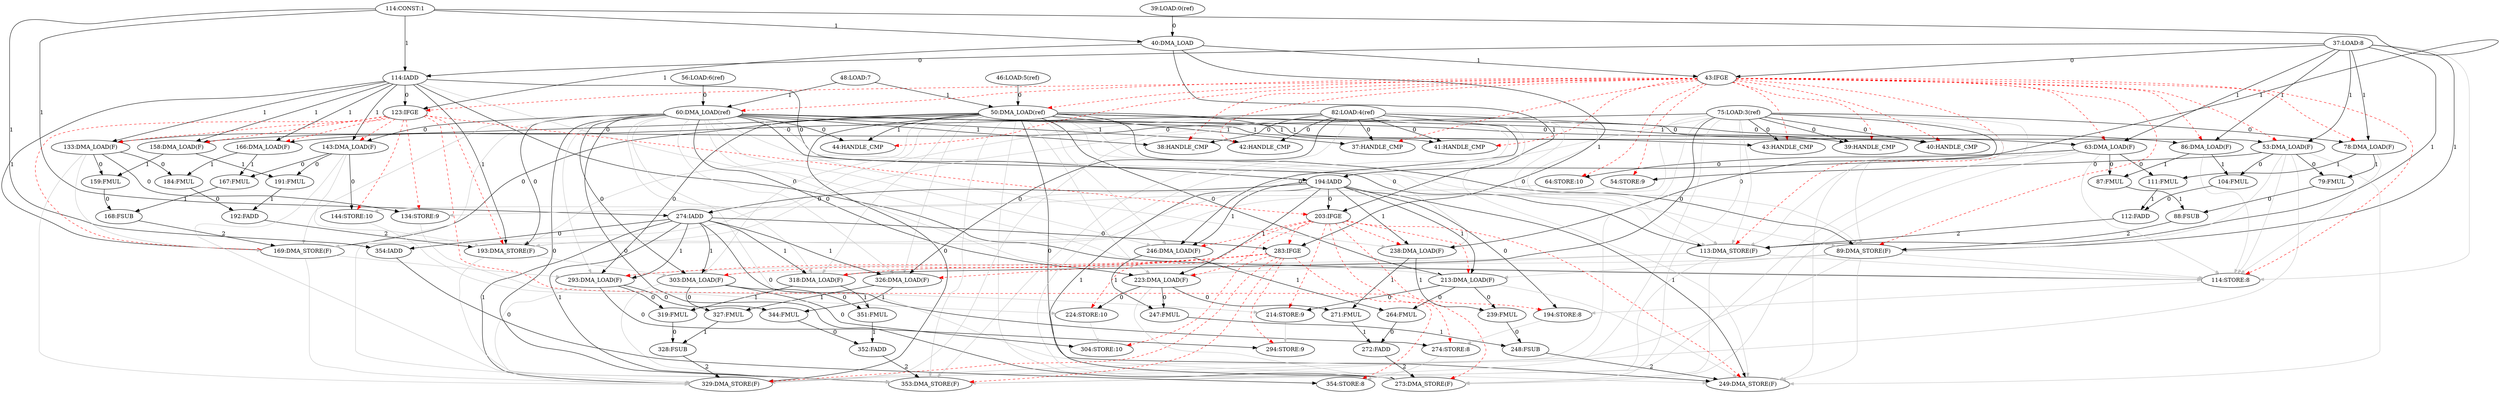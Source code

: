 digraph depgraph {
"114:IADD" -> "114:STORE:8"[label=0];
"37:LOAD:8" -> "114:STORE:8"[color=gray];
"43:IFGE" -> "114:STORE:8"[color=red,style=dashed];
"53:DMA_LOAD(F)" -> "114:STORE:8"[color=gray];
"63:DMA_LOAD(F)" -> "114:STORE:8"[color=gray];
"78:DMA_LOAD(F)" -> "114:STORE:8"[color=gray];
"86:DMA_LOAD(F)" -> "114:STORE:8"[color=gray];
"89:DMA_STORE(F)" -> "114:STORE:8"[color=gray];
"113:DMA_STORE(F)" -> "114:STORE:8"[color=gray];
"114:IADD" -> "114:STORE:8"[color=gray];
"37:LOAD:8" -> "43:IFGE"[label=0];
"40:DMA_LOAD" -> "43:IFGE"[label=1];
"50:DMA_LOAD(ref)" -> "53:DMA_LOAD(F)"[label=0];
"37:LOAD:8" -> "53:DMA_LOAD(F)"[label=1];
"43:IFGE" -> "53:DMA_LOAD(F)"[color=red,style=dashed];
"60:DMA_LOAD(ref)" -> "63:DMA_LOAD(F)"[label=0];
"37:LOAD:8" -> "63:DMA_LOAD(F)"[label=1];
"43:IFGE" -> "63:DMA_LOAD(F)"[color=red,style=dashed];
"75:LOAD:3(ref)" -> "78:DMA_LOAD(F)"[label=0];
"37:LOAD:8" -> "78:DMA_LOAD(F)"[label=1];
"43:IFGE" -> "78:DMA_LOAD(F)"[color=red,style=dashed];
"82:LOAD:4(ref)" -> "86:DMA_LOAD(F)"[label=0];
"37:LOAD:8" -> "86:DMA_LOAD(F)"[label=1];
"43:IFGE" -> "86:DMA_LOAD(F)"[color=red,style=dashed];
"50:DMA_LOAD(ref)" -> "89:DMA_STORE(F)"[label=0];
"37:LOAD:8" -> "89:DMA_STORE(F)"[label=1];
"88:FSUB" -> "89:DMA_STORE(F)"[label=2];
"43:IFGE" -> "89:DMA_STORE(F)"[color=red,style=dashed];
"53:DMA_LOAD(F)" -> "89:DMA_STORE(F)"[color=gray];
"60:DMA_LOAD(ref)" -> "89:DMA_STORE(F)"[color=gray];
"75:LOAD:3(ref)" -> "89:DMA_STORE(F)"[color=gray];
"82:LOAD:4(ref)" -> "89:DMA_STORE(F)"[color=gray];
"60:DMA_LOAD(ref)" -> "113:DMA_STORE(F)"[label=0];
"37:LOAD:8" -> "113:DMA_STORE(F)"[label=1];
"112:FADD" -> "113:DMA_STORE(F)"[label=2];
"43:IFGE" -> "113:DMA_STORE(F)"[color=red,style=dashed];
"50:DMA_LOAD(ref)" -> "113:DMA_STORE(F)"[color=gray];
"63:DMA_LOAD(F)" -> "113:DMA_STORE(F)"[color=gray];
"75:LOAD:3(ref)" -> "113:DMA_STORE(F)"[color=gray];
"82:LOAD:4(ref)" -> "113:DMA_STORE(F)"[color=gray];
"37:LOAD:8" -> "114:IADD"[label=0];
"114:CONST:1" -> "114:IADD"[label=1];
"39:LOAD:0(ref)" -> "40:DMA_LOAD"[label=0];
"114:CONST:1" -> "40:DMA_LOAD"[label=1];
"114:IADD" -> "123:IFGE"[label=0];
"40:DMA_LOAD" -> "123:IFGE"[label=1];
"43:IFGE" -> "123:IFGE"[color=red,style=dashed];
"194:IADD" -> "203:IFGE"[label=0];
"40:DMA_LOAD" -> "203:IFGE"[label=1];
"123:IFGE" -> "203:IFGE"[color=red,style=dashed];
"274:IADD" -> "283:IFGE"[label=0];
"40:DMA_LOAD" -> "283:IFGE"[label=1];
"203:IFGE" -> "283:IFGE"[color=red,style=dashed];
"46:LOAD:5(ref)" -> "50:DMA_LOAD(ref)"[label=0];
"48:LOAD:7" -> "50:DMA_LOAD(ref)"[label=1];
"43:IFGE" -> "50:DMA_LOAD(ref)"[color=red,style=dashed];
"53:DMA_LOAD(F)" -> "54:STORE:9"[label=0];
"43:IFGE" -> "54:STORE:9"[color=red,style=dashed];
"56:LOAD:6(ref)" -> "60:DMA_LOAD(ref)"[label=0];
"48:LOAD:7" -> "60:DMA_LOAD(ref)"[label=1];
"43:IFGE" -> "60:DMA_LOAD(ref)"[color=red,style=dashed];
"63:DMA_LOAD(F)" -> "64:STORE:10"[label=0];
"43:IFGE" -> "64:STORE:10"[color=red,style=dashed];
"60:DMA_LOAD(ref)" -> "193:DMA_STORE(F)"[label=0];
"114:IADD" -> "193:DMA_STORE(F)"[label=1];
"192:FADD" -> "193:DMA_STORE(F)"[label=2];
"50:DMA_LOAD(ref)" -> "193:DMA_STORE(F)"[color=gray];
"75:LOAD:3(ref)" -> "193:DMA_STORE(F)"[color=gray];
"82:LOAD:4(ref)" -> "193:DMA_STORE(F)"[color=gray];
"123:IFGE" -> "193:DMA_STORE(F)"[color=red,style=dashed];
"143:DMA_LOAD(F)" -> "193:DMA_STORE(F)"[color=gray];
"60:DMA_LOAD(ref)" -> "223:DMA_LOAD(F)"[label=0];
"194:IADD" -> "223:DMA_LOAD(F)"[label=1];
"50:DMA_LOAD(ref)" -> "223:DMA_LOAD(F)"[color=gray];
"113:DMA_STORE(F)" -> "223:DMA_LOAD(F)"[color=gray];
"203:IFGE" -> "223:DMA_LOAD(F)"[color=red,style=dashed];
"75:LOAD:3(ref)" -> "238:DMA_LOAD(F)"[label=0];
"194:IADD" -> "238:DMA_LOAD(F)"[label=1];
"50:DMA_LOAD(ref)" -> "238:DMA_LOAD(F)"[color=gray];
"60:DMA_LOAD(ref)" -> "238:DMA_LOAD(F)"[color=gray];
"203:IFGE" -> "238:DMA_LOAD(F)"[color=red,style=dashed];
"82:LOAD:4(ref)" -> "246:DMA_LOAD(F)"[label=0];
"194:IADD" -> "246:DMA_LOAD(F)"[label=1];
"50:DMA_LOAD(ref)" -> "246:DMA_LOAD(F)"[color=gray];
"60:DMA_LOAD(ref)" -> "246:DMA_LOAD(F)"[color=gray];
"203:IFGE" -> "246:DMA_LOAD(F)"[color=red,style=dashed];
"60:DMA_LOAD(ref)" -> "273:DMA_STORE(F)"[label=0];
"194:IADD" -> "273:DMA_STORE(F)"[label=1];
"272:FADD" -> "273:DMA_STORE(F)"[label=2];
"50:DMA_LOAD(ref)" -> "273:DMA_STORE(F)"[color=gray];
"63:DMA_LOAD(F)" -> "273:DMA_STORE(F)"[color=gray];
"75:LOAD:3(ref)" -> "273:DMA_STORE(F)"[color=gray];
"82:LOAD:4(ref)" -> "273:DMA_STORE(F)"[color=gray];
"113:DMA_STORE(F)" -> "273:DMA_STORE(F)"[color=gray];
"203:IFGE" -> "273:DMA_STORE(F)"[color=red,style=dashed];
"223:DMA_LOAD(F)" -> "273:DMA_STORE(F)"[color=gray];
"60:DMA_LOAD(ref)" -> "303:DMA_LOAD(F)"[label=0];
"274:IADD" -> "303:DMA_LOAD(F)"[label=1];
"50:DMA_LOAD(ref)" -> "303:DMA_LOAD(F)"[color=gray];
"113:DMA_STORE(F)" -> "303:DMA_LOAD(F)"[color=gray];
"193:DMA_STORE(F)" -> "303:DMA_LOAD(F)"[color=gray];
"283:IFGE" -> "303:DMA_LOAD(F)"[color=red,style=dashed];
"75:LOAD:3(ref)" -> "318:DMA_LOAD(F)"[label=0];
"274:IADD" -> "318:DMA_LOAD(F)"[label=1];
"50:DMA_LOAD(ref)" -> "318:DMA_LOAD(F)"[color=gray];
"60:DMA_LOAD(ref)" -> "318:DMA_LOAD(F)"[color=gray];
"283:IFGE" -> "318:DMA_LOAD(F)"[color=red,style=dashed];
"82:LOAD:4(ref)" -> "326:DMA_LOAD(F)"[label=0];
"274:IADD" -> "326:DMA_LOAD(F)"[label=1];
"50:DMA_LOAD(ref)" -> "326:DMA_LOAD(F)"[color=gray];
"60:DMA_LOAD(ref)" -> "326:DMA_LOAD(F)"[color=gray];
"283:IFGE" -> "326:DMA_LOAD(F)"[color=red,style=dashed];
"60:DMA_LOAD(ref)" -> "353:DMA_STORE(F)"[label=0];
"274:IADD" -> "353:DMA_STORE(F)"[label=1];
"352:FADD" -> "353:DMA_STORE(F)"[label=2];
"50:DMA_LOAD(ref)" -> "353:DMA_STORE(F)"[color=gray];
"63:DMA_LOAD(F)" -> "353:DMA_STORE(F)"[color=gray];
"75:LOAD:3(ref)" -> "353:DMA_STORE(F)"[color=gray];
"82:LOAD:4(ref)" -> "353:DMA_STORE(F)"[color=gray];
"113:DMA_STORE(F)" -> "353:DMA_STORE(F)"[color=gray];
"143:DMA_LOAD(F)" -> "353:DMA_STORE(F)"[color=gray];
"193:DMA_STORE(F)" -> "353:DMA_STORE(F)"[color=gray];
"283:IFGE" -> "353:DMA_STORE(F)"[color=red,style=dashed];
"303:DMA_LOAD(F)" -> "353:DMA_STORE(F)"[color=gray];
"50:DMA_LOAD(ref)" -> "133:DMA_LOAD(F)"[label=0];
"114:IADD" -> "133:DMA_LOAD(F)"[label=1];
"123:IFGE" -> "133:DMA_LOAD(F)"[color=red,style=dashed];
"50:DMA_LOAD(ref)" -> "169:DMA_STORE(F)"[label=0];
"114:IADD" -> "169:DMA_STORE(F)"[label=1];
"168:FSUB" -> "169:DMA_STORE(F)"[label=2];
"60:DMA_LOAD(ref)" -> "169:DMA_STORE(F)"[color=gray];
"75:LOAD:3(ref)" -> "169:DMA_STORE(F)"[color=gray];
"82:LOAD:4(ref)" -> "169:DMA_STORE(F)"[color=gray];
"123:IFGE" -> "169:DMA_STORE(F)"[color=red,style=dashed];
"133:DMA_LOAD(F)" -> "169:DMA_STORE(F)"[color=gray];
"50:DMA_LOAD(ref)" -> "213:DMA_LOAD(F)"[label=0];
"194:IADD" -> "213:DMA_LOAD(F)"[label=1];
"60:DMA_LOAD(ref)" -> "213:DMA_LOAD(F)"[color=gray];
"89:DMA_STORE(F)" -> "213:DMA_LOAD(F)"[color=gray];
"203:IFGE" -> "213:DMA_LOAD(F)"[color=red,style=dashed];
"50:DMA_LOAD(ref)" -> "249:DMA_STORE(F)"[label=0];
"194:IADD" -> "249:DMA_STORE(F)"[label=1];
"248:FSUB" -> "249:DMA_STORE(F)"[label=2];
"53:DMA_LOAD(F)" -> "249:DMA_STORE(F)"[color=gray];
"60:DMA_LOAD(ref)" -> "249:DMA_STORE(F)"[color=gray];
"75:LOAD:3(ref)" -> "249:DMA_STORE(F)"[color=gray];
"82:LOAD:4(ref)" -> "249:DMA_STORE(F)"[color=gray];
"89:DMA_STORE(F)" -> "249:DMA_STORE(F)"[color=gray];
"203:IFGE" -> "249:DMA_STORE(F)"[color=red,style=dashed];
"213:DMA_LOAD(F)" -> "249:DMA_STORE(F)"[color=gray];
"50:DMA_LOAD(ref)" -> "293:DMA_LOAD(F)"[label=0];
"274:IADD" -> "293:DMA_LOAD(F)"[label=1];
"60:DMA_LOAD(ref)" -> "293:DMA_LOAD(F)"[color=gray];
"89:DMA_STORE(F)" -> "293:DMA_LOAD(F)"[color=gray];
"169:DMA_STORE(F)" -> "293:DMA_LOAD(F)"[color=gray];
"283:IFGE" -> "293:DMA_LOAD(F)"[color=red,style=dashed];
"50:DMA_LOAD(ref)" -> "329:DMA_STORE(F)"[label=0];
"274:IADD" -> "329:DMA_STORE(F)"[label=1];
"328:FSUB" -> "329:DMA_STORE(F)"[label=2];
"53:DMA_LOAD(F)" -> "329:DMA_STORE(F)"[color=gray];
"60:DMA_LOAD(ref)" -> "329:DMA_STORE(F)"[color=gray];
"75:LOAD:3(ref)" -> "329:DMA_STORE(F)"[color=gray];
"82:LOAD:4(ref)" -> "329:DMA_STORE(F)"[color=gray];
"89:DMA_STORE(F)" -> "329:DMA_STORE(F)"[color=gray];
"133:DMA_LOAD(F)" -> "329:DMA_STORE(F)"[color=gray];
"169:DMA_STORE(F)" -> "329:DMA_STORE(F)"[color=gray];
"283:IFGE" -> "329:DMA_STORE(F)"[color=red,style=dashed];
"293:DMA_LOAD(F)" -> "329:DMA_STORE(F)"[color=gray];
"53:DMA_LOAD(F)" -> "79:FMUL"[label=0];
"78:DMA_LOAD(F)" -> "79:FMUL"[label=1];
"53:DMA_LOAD(F)" -> "104:FMUL"[label=0];
"86:DMA_LOAD(F)" -> "104:FMUL"[label=1];
"133:DMA_LOAD(F)" -> "134:STORE:9"[label=0];
"54:STORE:9" -> "134:STORE:9"[color=gray];
"123:IFGE" -> "134:STORE:9"[color=red,style=dashed];
"60:DMA_LOAD(ref)" -> "143:DMA_LOAD(F)"[label=0];
"114:IADD" -> "143:DMA_LOAD(F)"[label=1];
"123:IFGE" -> "143:DMA_LOAD(F)"[color=red,style=dashed];
"63:DMA_LOAD(F)" -> "87:FMUL"[label=0];
"86:DMA_LOAD(F)" -> "87:FMUL"[label=1];
"63:DMA_LOAD(F)" -> "111:FMUL"[label=0];
"78:DMA_LOAD(F)" -> "111:FMUL"[label=1];
"143:DMA_LOAD(F)" -> "144:STORE:10"[label=0];
"64:STORE:10" -> "144:STORE:10"[color=gray];
"123:IFGE" -> "144:STORE:10"[color=red,style=dashed];
"75:LOAD:3(ref)" -> "158:DMA_LOAD(F)"[label=0];
"114:IADD" -> "158:DMA_LOAD(F)"[label=1];
"123:IFGE" -> "158:DMA_LOAD(F)"[color=red,style=dashed];
"79:FMUL" -> "88:FSUB"[label=0];
"87:FMUL" -> "88:FSUB"[label=1];
"82:LOAD:4(ref)" -> "166:DMA_LOAD(F)"[label=0];
"114:IADD" -> "166:DMA_LOAD(F)"[label=1];
"123:IFGE" -> "166:DMA_LOAD(F)"[color=red,style=dashed];
"104:FMUL" -> "112:FADD"[label=0];
"111:FMUL" -> "112:FADD"[label=1];
"114:IADD" -> "194:IADD"[label=0];
"114:CONST:1" -> "194:IADD"[label=1];
"194:IADD" -> "274:IADD"[label=0];
"114:CONST:1" -> "274:IADD"[label=1];
"274:IADD" -> "354:IADD"[label=0];
"114:CONST:1" -> "354:IADD"[label=1];
"194:IADD" -> "194:STORE:8"[label=0];
"114:STORE:8" -> "194:STORE:8"[color=gray];
"123:IFGE" -> "194:STORE:8"[color=red,style=dashed];
"133:DMA_LOAD(F)" -> "159:FMUL"[label=0];
"158:DMA_LOAD(F)" -> "159:FMUL"[label=1];
"133:DMA_LOAD(F)" -> "184:FMUL"[label=0];
"166:DMA_LOAD(F)" -> "184:FMUL"[label=1];
"213:DMA_LOAD(F)" -> "214:STORE:9"[label=0];
"134:STORE:9" -> "214:STORE:9"[color=gray];
"203:IFGE" -> "214:STORE:9"[color=red,style=dashed];
"143:DMA_LOAD(F)" -> "167:FMUL"[label=0];
"166:DMA_LOAD(F)" -> "167:FMUL"[label=1];
"143:DMA_LOAD(F)" -> "191:FMUL"[label=0];
"158:DMA_LOAD(F)" -> "191:FMUL"[label=1];
"223:DMA_LOAD(F)" -> "224:STORE:10"[label=0];
"144:STORE:10" -> "224:STORE:10"[color=gray];
"203:IFGE" -> "224:STORE:10"[color=red,style=dashed];
"159:FMUL" -> "168:FSUB"[label=0];
"167:FMUL" -> "168:FSUB"[label=1];
"184:FMUL" -> "192:FADD"[label=0];
"191:FMUL" -> "192:FADD"[label=1];
"274:IADD" -> "274:STORE:8"[label=0];
"194:STORE:8" -> "274:STORE:8"[color=gray];
"203:IFGE" -> "274:STORE:8"[color=red,style=dashed];
"213:DMA_LOAD(F)" -> "239:FMUL"[label=0];
"238:DMA_LOAD(F)" -> "239:FMUL"[label=1];
"213:DMA_LOAD(F)" -> "264:FMUL"[label=0];
"246:DMA_LOAD(F)" -> "264:FMUL"[label=1];
"293:DMA_LOAD(F)" -> "294:STORE:9"[label=0];
"214:STORE:9" -> "294:STORE:9"[color=gray];
"283:IFGE" -> "294:STORE:9"[color=red,style=dashed];
"223:DMA_LOAD(F)" -> "247:FMUL"[label=0];
"246:DMA_LOAD(F)" -> "247:FMUL"[label=1];
"223:DMA_LOAD(F)" -> "271:FMUL"[label=0];
"238:DMA_LOAD(F)" -> "271:FMUL"[label=1];
"303:DMA_LOAD(F)" -> "304:STORE:10"[label=0];
"224:STORE:10" -> "304:STORE:10"[color=gray];
"283:IFGE" -> "304:STORE:10"[color=red,style=dashed];
"239:FMUL" -> "248:FSUB"[label=0];
"247:FMUL" -> "248:FSUB"[label=1];
"264:FMUL" -> "272:FADD"[label=0];
"271:FMUL" -> "272:FADD"[label=1];
"354:IADD" -> "354:STORE:8"[label=0];
"274:STORE:8" -> "354:STORE:8"[color=gray];
"283:IFGE" -> "354:STORE:8"[color=red,style=dashed];
"293:DMA_LOAD(F)" -> "319:FMUL"[label=0];
"318:DMA_LOAD(F)" -> "319:FMUL"[label=1];
"293:DMA_LOAD(F)" -> "344:FMUL"[label=0];
"326:DMA_LOAD(F)" -> "344:FMUL"[label=1];
"303:DMA_LOAD(F)" -> "327:FMUL"[label=0];
"326:DMA_LOAD(F)" -> "327:FMUL"[label=1];
"303:DMA_LOAD(F)" -> "351:FMUL"[label=0];
"318:DMA_LOAD(F)" -> "351:FMUL"[label=1];
"319:FMUL" -> "328:FSUB"[label=0];
"327:FMUL" -> "328:FSUB"[label=1];
"344:FMUL" -> "352:FADD"[label=0];
"351:FMUL" -> "352:FADD"[label=1];
"82:LOAD:4(ref)" -> "37:HANDLE_CMP"[label=0];
"50:DMA_LOAD(ref)" -> "37:HANDLE_CMP"[label=1];
"43:IFGE" -> "37:HANDLE_CMP"[color=red,style=dashed];
"82:LOAD:4(ref)" -> "38:HANDLE_CMP"[label=0];
"60:DMA_LOAD(ref)" -> "38:HANDLE_CMP"[label=1];
"43:IFGE" -> "38:HANDLE_CMP"[color=red,style=dashed];
"75:LOAD:3(ref)" -> "39:HANDLE_CMP"[label=0];
"50:DMA_LOAD(ref)" -> "39:HANDLE_CMP"[label=1];
"43:IFGE" -> "39:HANDLE_CMP"[color=red,style=dashed];
"75:LOAD:3(ref)" -> "40:HANDLE_CMP"[label=0];
"60:DMA_LOAD(ref)" -> "40:HANDLE_CMP"[label=1];
"43:IFGE" -> "40:HANDLE_CMP"[color=red,style=dashed];
"82:LOAD:4(ref)" -> "41:HANDLE_CMP"[label=0];
"50:DMA_LOAD(ref)" -> "41:HANDLE_CMP"[label=1];
"43:IFGE" -> "41:HANDLE_CMP"[color=red,style=dashed];
"82:LOAD:4(ref)" -> "42:HANDLE_CMP"[label=0];
"60:DMA_LOAD(ref)" -> "42:HANDLE_CMP"[label=1];
"43:IFGE" -> "42:HANDLE_CMP"[color=red,style=dashed];
"75:LOAD:3(ref)" -> "43:HANDLE_CMP"[label=0];
"60:DMA_LOAD(ref)" -> "43:HANDLE_CMP"[label=1];
"43:IFGE" -> "43:HANDLE_CMP"[color=red,style=dashed];
"60:DMA_LOAD(ref)" -> "44:HANDLE_CMP"[label=0];
"50:DMA_LOAD(ref)" -> "44:HANDLE_CMP"[label=1];
"43:IFGE" -> "44:HANDLE_CMP"[color=red,style=dashed];
}